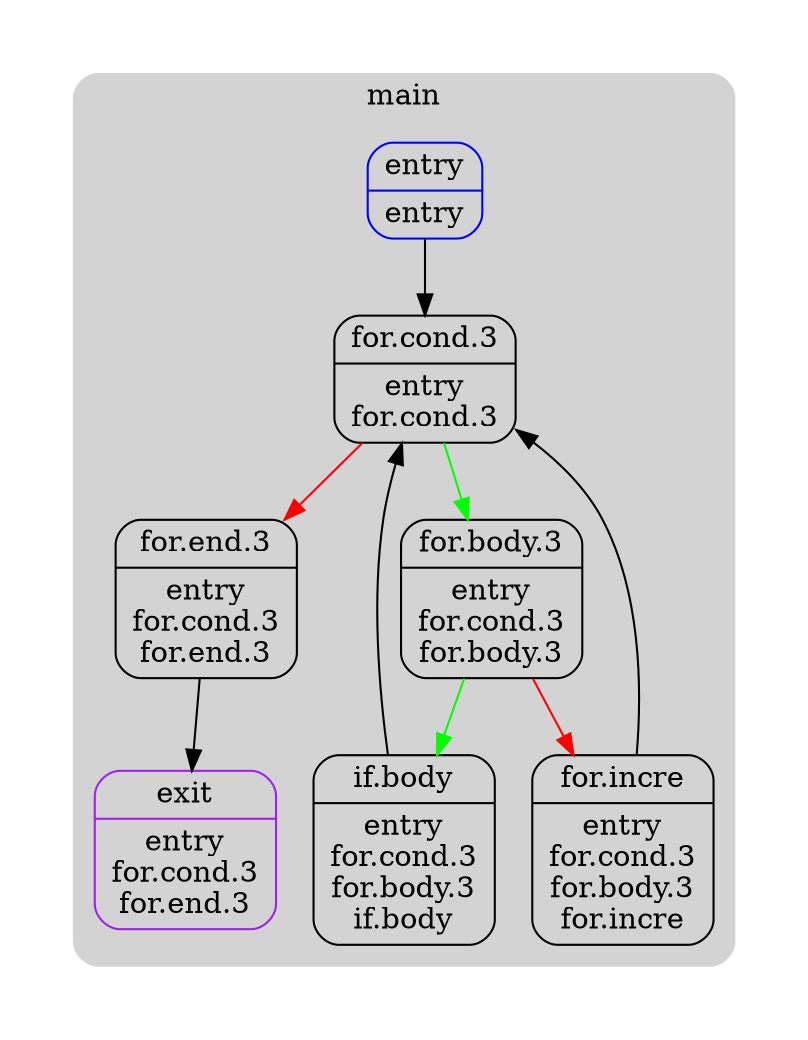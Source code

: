 digraph G {
  compound=true
  subgraph cluster_ {
    peripheries=0
    subgraph cluster_0_wrapper {
      peripheries=0
      margin=15
      subgraph cluster_0 {
        label="main"
        color=darkgray
        style=rounded
        bgcolor=lightgray
        margin=10
        cluster_0_0[label="{entry|entry}",shape=Mrecord,color=blue]
        cluster_0_1[label="{for.cond.3|entry\nfor.cond.3}",shape=Mrecord,color=black]
        cluster_0_2[label="{for.body.3|entry\nfor.cond.3\nfor.body.3}",shape=Mrecord,color=black]
        cluster_0_3[label="{if.body|entry\nfor.cond.3\nfor.body.3\nif.body}",shape=Mrecord,color=black]
        cluster_0_4[label="{for.incre|entry\nfor.cond.3\nfor.body.3\nfor.incre}",shape=Mrecord,color=black]
        cluster_0_5[label="{for.end.3|entry\nfor.cond.3\nfor.end.3}",shape=Mrecord,color=black]
        cluster_0_exit[label="{exit|entry\nfor.cond.3\nfor.end.3}",shape=Mrecord,color=purple]
        cluster_0_0 -> cluster_0_1
        cluster_0_1 -> cluster_0_2 [color=green]
        cluster_0_1 -> cluster_0_5 [color=red]
        cluster_0_2 -> cluster_0_3 [color=green]
        cluster_0_2 -> cluster_0_4 [color=red]
        cluster_0_3 -> cluster_0_1
        cluster_0_4 -> cluster_0_1
        cluster_0_5 -> cluster_0_exit [color=black]
      }
    }
  }
}
